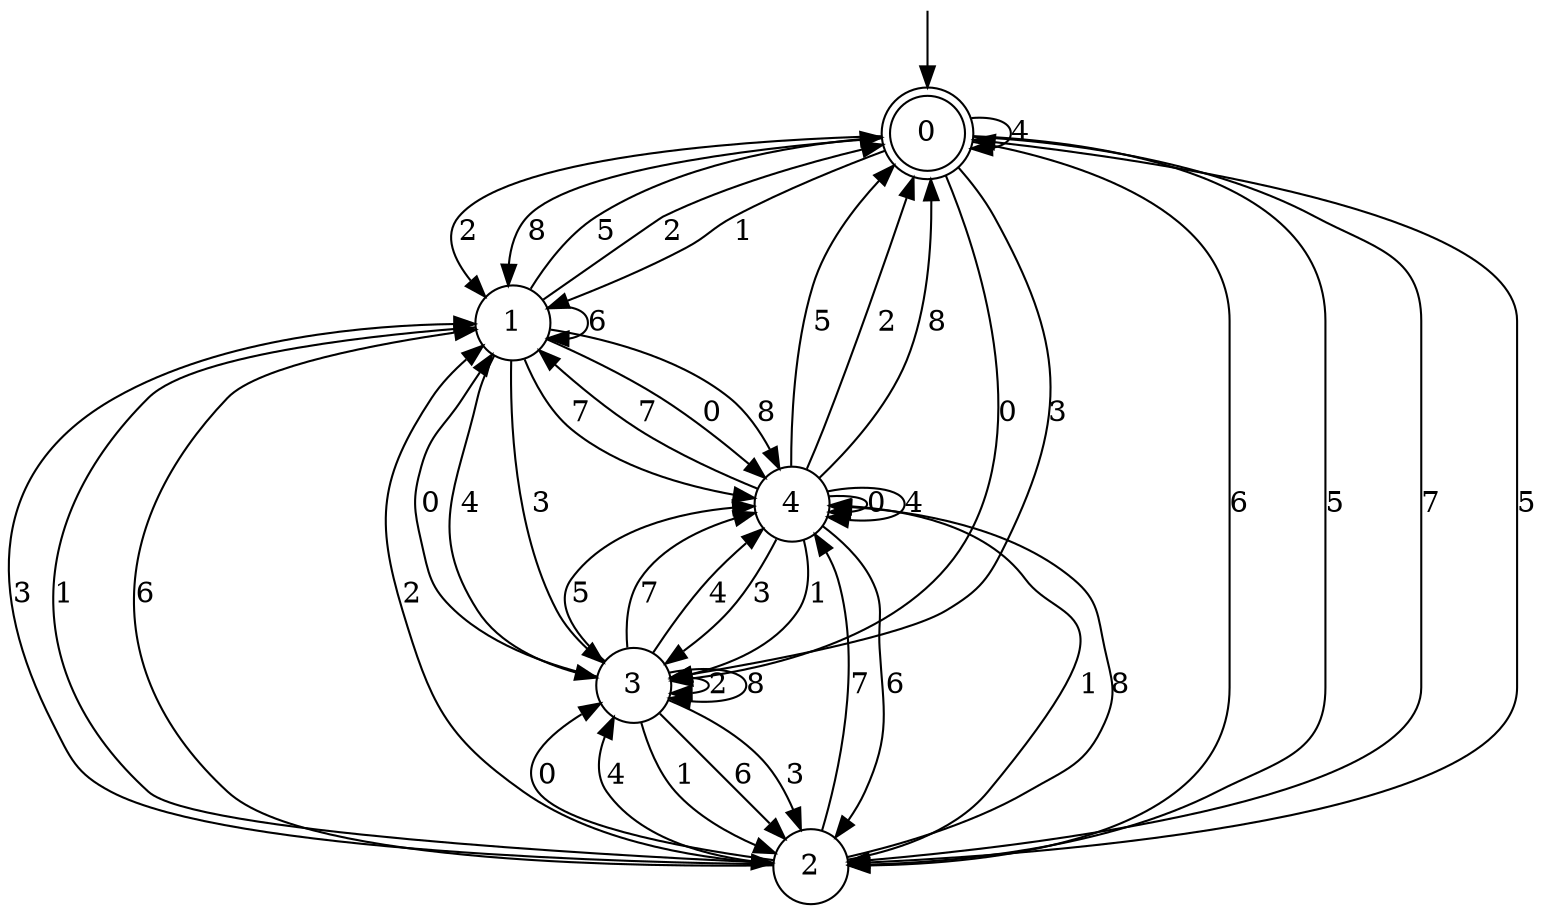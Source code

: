 digraph g {

	s0 [shape="doublecircle" label="0"];
	s1 [shape="circle" label="1"];
	s2 [shape="circle" label="2"];
	s3 [shape="circle" label="3"];
	s4 [shape="circle" label="4"];
	s0 -> s1 [label="1"];
	s0 -> s2 [label="6"];
	s0 -> s2 [label="5"];
	s0 -> s3 [label="0"];
	s0 -> s1 [label="2"];
	s0 -> s1 [label="8"];
	s0 -> s2 [label="7"];
	s0 -> s0 [label="4"];
	s0 -> s3 [label="3"];
	s1 -> s2 [label="1"];
	s1 -> s1 [label="6"];
	s1 -> s0 [label="5"];
	s1 -> s4 [label="0"];
	s1 -> s0 [label="2"];
	s1 -> s4 [label="8"];
	s1 -> s4 [label="7"];
	s1 -> s3 [label="4"];
	s1 -> s3 [label="3"];
	s2 -> s4 [label="1"];
	s2 -> s1 [label="6"];
	s2 -> s0 [label="5"];
	s2 -> s3 [label="0"];
	s2 -> s1 [label="2"];
	s2 -> s4 [label="8"];
	s2 -> s4 [label="7"];
	s2 -> s3 [label="4"];
	s2 -> s1 [label="3"];
	s3 -> s2 [label="1"];
	s3 -> s2 [label="6"];
	s3 -> s4 [label="5"];
	s3 -> s1 [label="0"];
	s3 -> s3 [label="2"];
	s3 -> s3 [label="8"];
	s3 -> s4 [label="7"];
	s3 -> s4 [label="4"];
	s3 -> s2 [label="3"];
	s4 -> s3 [label="1"];
	s4 -> s2 [label="6"];
	s4 -> s0 [label="5"];
	s4 -> s4 [label="0"];
	s4 -> s0 [label="2"];
	s4 -> s0 [label="8"];
	s4 -> s1 [label="7"];
	s4 -> s4 [label="4"];
	s4 -> s3 [label="3"];

__start0 [label="" shape="none" width="0" height="0"];
__start0 -> s0;

}
